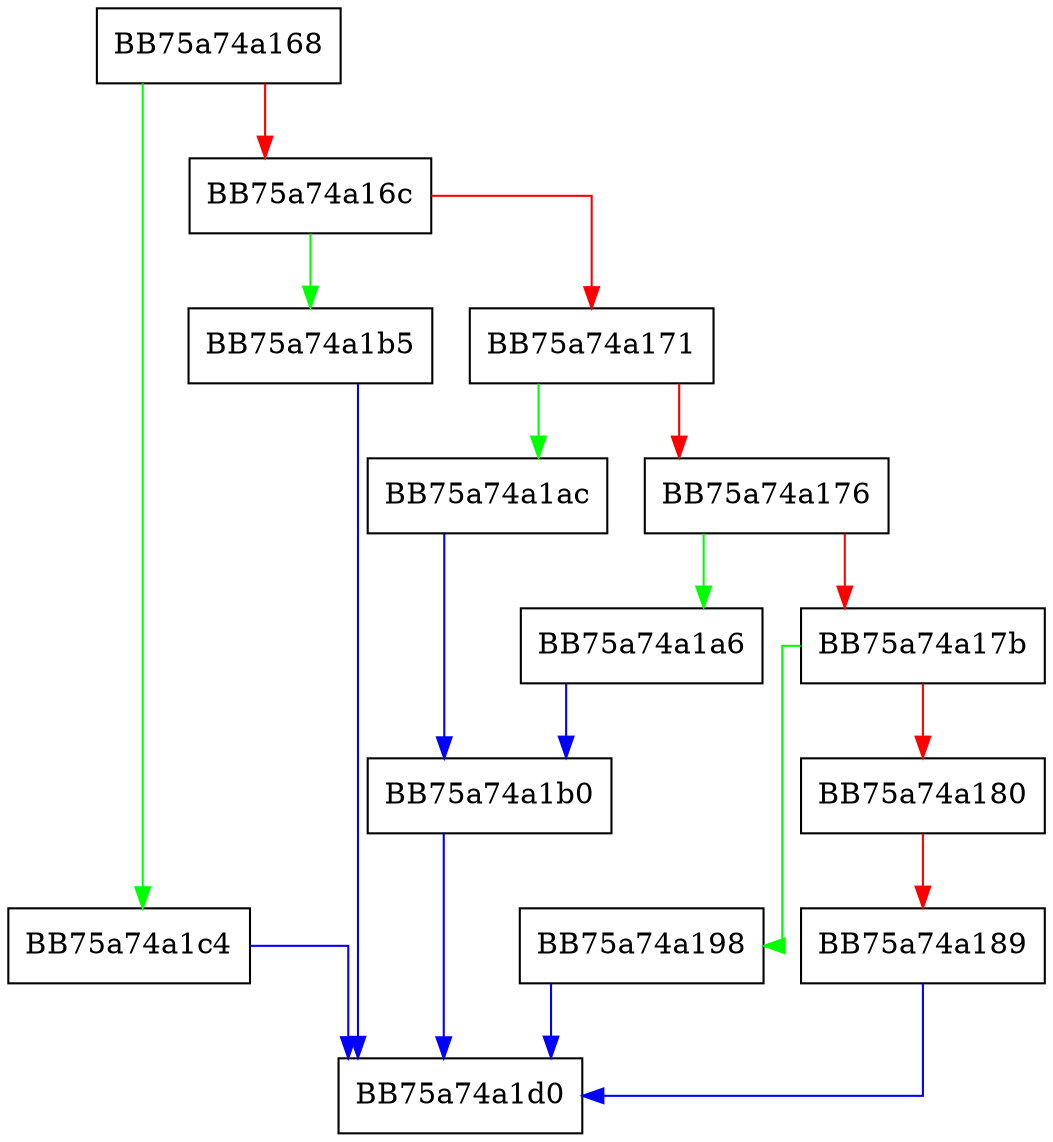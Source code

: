 digraph SSE_convert_useFPU {
  node [shape="box"];
  graph [splines=ortho];
  BB75a74a168 -> BB75a74a1c4 [color="green"];
  BB75a74a168 -> BB75a74a16c [color="red"];
  BB75a74a16c -> BB75a74a1b5 [color="green"];
  BB75a74a16c -> BB75a74a171 [color="red"];
  BB75a74a171 -> BB75a74a1ac [color="green"];
  BB75a74a171 -> BB75a74a176 [color="red"];
  BB75a74a176 -> BB75a74a1a6 [color="green"];
  BB75a74a176 -> BB75a74a17b [color="red"];
  BB75a74a17b -> BB75a74a198 [color="green"];
  BB75a74a17b -> BB75a74a180 [color="red"];
  BB75a74a180 -> BB75a74a189 [color="red"];
  BB75a74a189 -> BB75a74a1d0 [color="blue"];
  BB75a74a198 -> BB75a74a1d0 [color="blue"];
  BB75a74a1a6 -> BB75a74a1b0 [color="blue"];
  BB75a74a1ac -> BB75a74a1b0 [color="blue"];
  BB75a74a1b0 -> BB75a74a1d0 [color="blue"];
  BB75a74a1b5 -> BB75a74a1d0 [color="blue"];
  BB75a74a1c4 -> BB75a74a1d0 [color="blue"];
}